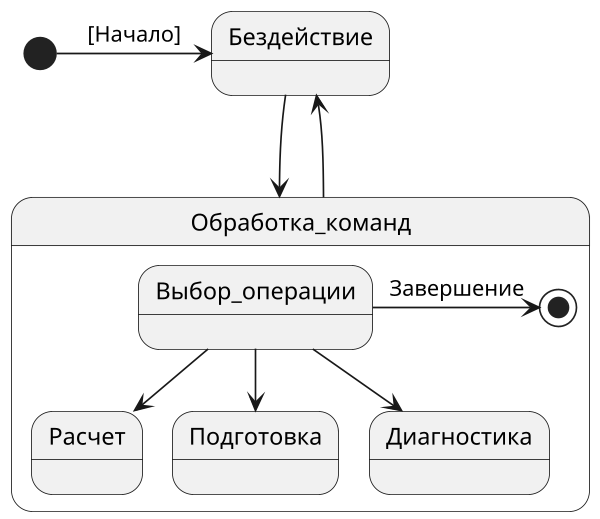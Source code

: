@startuml
scale 600 width
[*] -right-> Бездействие : [Начало]

Бездействие --> Обработка_команд
Обработка_команд -up-> Бездействие

state Обработка_команд {

  Выбор_операции --> Расчет
  Выбор_операции --> Подготовка
  Выбор_операции --> Диагностика
  Выбор_операции -right-> [*] : Завершение
}

@enduml